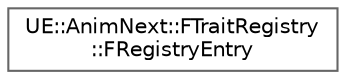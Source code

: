 digraph "Graphical Class Hierarchy"
{
 // INTERACTIVE_SVG=YES
 // LATEX_PDF_SIZE
  bgcolor="transparent";
  edge [fontname=Helvetica,fontsize=10,labelfontname=Helvetica,labelfontsize=10];
  node [fontname=Helvetica,fontsize=10,shape=box,height=0.2,width=0.4];
  rankdir="LR";
  Node0 [id="Node000000",label="UE::AnimNext::FTraitRegistry\l::FRegistryEntry",height=0.2,width=0.4,color="grey40", fillcolor="white", style="filled",URL="$da/d20/structUE_1_1AnimNext_1_1FTraitRegistry_1_1FRegistryEntry.html",tooltip=" "];
}
